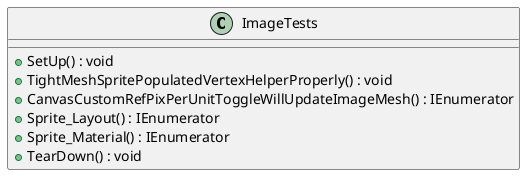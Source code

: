 @startuml
class ImageTests {
    + SetUp() : void
    + TightMeshSpritePopulatedVertexHelperProperly() : void
    + CanvasCustomRefPixPerUnitToggleWillUpdateImageMesh() : IEnumerator
    + Sprite_Layout() : IEnumerator
    + Sprite_Material() : IEnumerator
    + TearDown() : void
}
@enduml
